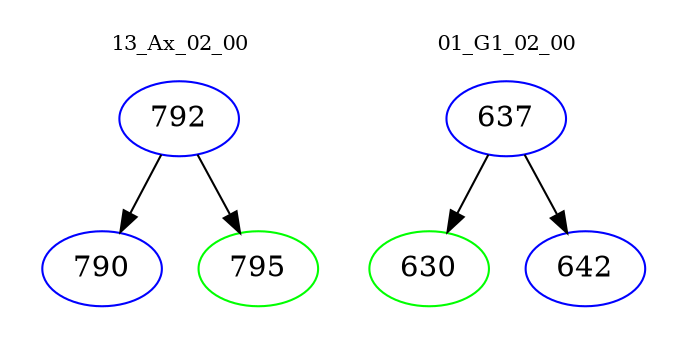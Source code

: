 digraph{
subgraph cluster_0 {
color = white
label = "13_Ax_02_00";
fontsize=10;
T0_792 [label="792", color="blue"]
T0_792 -> T0_790 [color="black"]
T0_790 [label="790", color="blue"]
T0_792 -> T0_795 [color="black"]
T0_795 [label="795", color="green"]
}
subgraph cluster_1 {
color = white
label = "01_G1_02_00";
fontsize=10;
T1_637 [label="637", color="blue"]
T1_637 -> T1_630 [color="black"]
T1_630 [label="630", color="green"]
T1_637 -> T1_642 [color="black"]
T1_642 [label="642", color="blue"]
}
}
